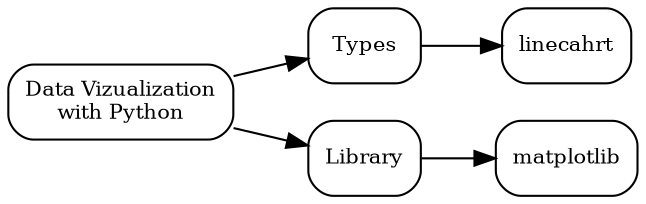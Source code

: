 digraph {
    rankdir="LR"
    node[fontsize=10 shape=box, style=rounded, shadow_offset=7, shadow_blur=5]
    edge [fontsize=10]

    start [label="Data Vizualization\nwith Python"]
    types [label="Types"]
    library [label="Library"]

    linechart [label="linecahrt"]
    
    matplotlib [label="matplotlib"]


    start -> types
    start -> library

    types -> linechart

    library -> matplotlib    

}